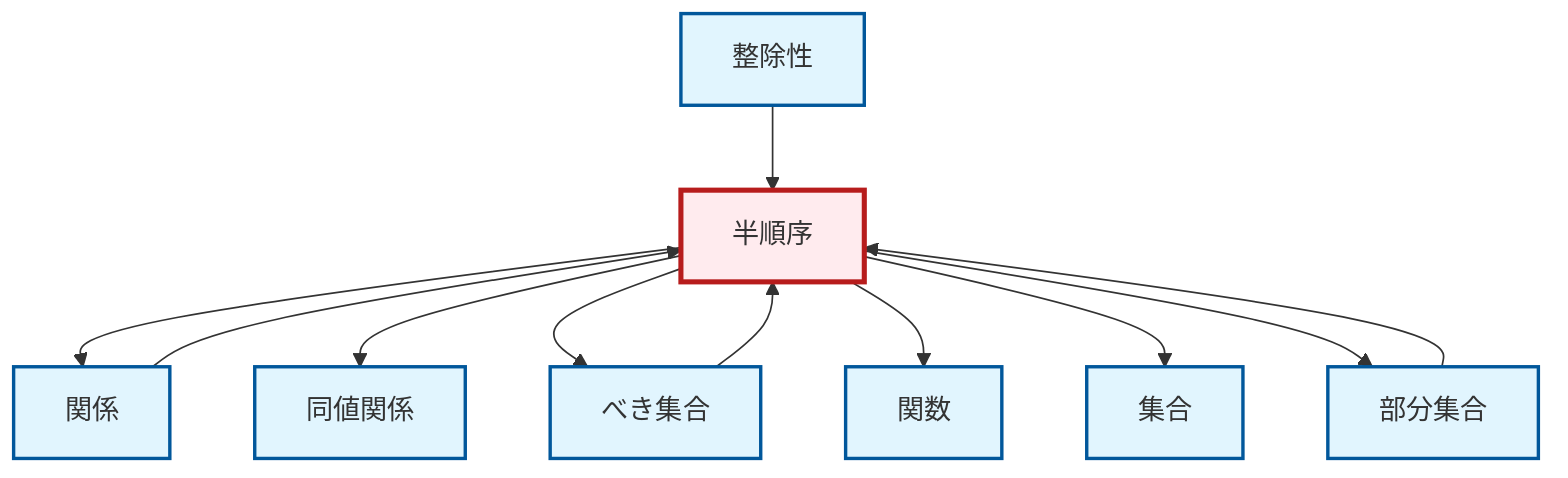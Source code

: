 graph TD
    classDef definition fill:#e1f5fe,stroke:#01579b,stroke-width:2px
    classDef theorem fill:#f3e5f5,stroke:#4a148c,stroke-width:2px
    classDef axiom fill:#fff3e0,stroke:#e65100,stroke-width:2px
    classDef example fill:#e8f5e9,stroke:#1b5e20,stroke-width:2px
    classDef current fill:#ffebee,stroke:#b71c1c,stroke-width:3px
    def-divisibility["整除性"]:::definition
    def-subset["部分集合"]:::definition
    def-function["関数"]:::definition
    def-relation["関係"]:::definition
    def-power-set["べき集合"]:::definition
    def-partial-order["半順序"]:::definition
    def-equivalence-relation["同値関係"]:::definition
    def-set["集合"]:::definition
    def-divisibility --> def-partial-order
    def-power-set --> def-partial-order
    def-partial-order --> def-relation
    def-partial-order --> def-equivalence-relation
    def-partial-order --> def-power-set
    def-partial-order --> def-function
    def-partial-order --> def-set
    def-partial-order --> def-subset
    def-subset --> def-partial-order
    def-relation --> def-partial-order
    class def-partial-order current
